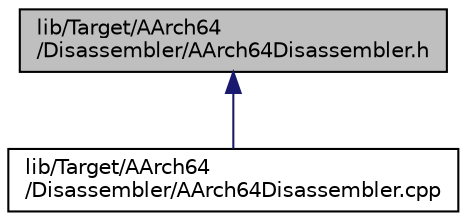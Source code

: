 digraph "lib/Target/AArch64/Disassembler/AArch64Disassembler.h"
{
 // LATEX_PDF_SIZE
  bgcolor="transparent";
  edge [fontname="Helvetica",fontsize="10",labelfontname="Helvetica",labelfontsize="10"];
  node [fontname="Helvetica",fontsize="10",shape=record];
  Node1 [label="lib/Target/AArch64\l/Disassembler/AArch64Disassembler.h",height=0.2,width=0.4,color="black", fillcolor="grey75", style="filled", fontcolor="black",tooltip=" "];
  Node1 -> Node2 [dir="back",color="midnightblue",fontsize="10",style="solid",fontname="Helvetica"];
  Node2 [label="lib/Target/AArch64\l/Disassembler/AArch64Disassembler.cpp",height=0.2,width=0.4,color="black",URL="$AArch64Disassembler_8cpp.html",tooltip=" "];
}
